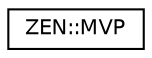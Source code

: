 digraph "Graphical Class Hierarchy"
{
 // LATEX_PDF_SIZE
  edge [fontname="Helvetica",fontsize="10",labelfontname="Helvetica",labelfontsize="10"];
  node [fontname="Helvetica",fontsize="10",shape=record];
  rankdir="LR";
  Node0 [label="ZEN::MVP",height=0.2,width=0.4,color="black", fillcolor="white", style="filled",URL="$structZEN_1_1MVP.html",tooltip=" "];
}
